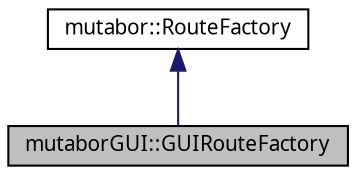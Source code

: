 digraph "mutaborGUI::GUIRouteFactory"
{
  edge [fontname="Sans",fontsize="10",labelfontname="Sans",labelfontsize="10"];
  node [fontname="Sans",fontsize="10",shape=record];
  Node0 [label="mutaborGUI::GUIRouteFactory",height=0.2,width=0.4,color="black", fillcolor="grey75", style="filled", fontcolor="black"];
  Node1 -> Node0 [dir="back",color="midnightblue",fontsize="10",style="solid",fontname="Sans"];
  Node1 [label="mutabor::RouteFactory",height=0.2,width=0.4,color="black", fillcolor="white", style="filled",URL="$d9/d3e/classmutabor_1_1RouteFactory.html",tooltip="Class for creation of Routes. "];
}
